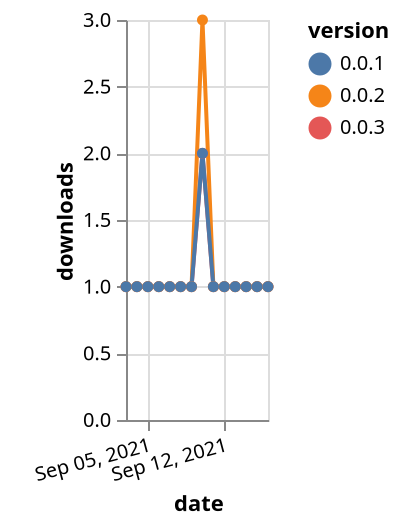 {"$schema": "https://vega.github.io/schema/vega-lite/v5.json", "description": "A simple bar chart with embedded data.", "data": {"values": [{"date": "2021-09-03", "total": 227, "delta": 1, "version": "0.0.3"}, {"date": "2021-09-04", "total": 228, "delta": 1, "version": "0.0.3"}, {"date": "2021-09-05", "total": 229, "delta": 1, "version": "0.0.3"}, {"date": "2021-09-06", "total": 230, "delta": 1, "version": "0.0.3"}, {"date": "2021-09-07", "total": 231, "delta": 1, "version": "0.0.3"}, {"date": "2021-09-08", "total": 232, "delta": 1, "version": "0.0.3"}, {"date": "2021-09-09", "total": 233, "delta": 1, "version": "0.0.3"}, {"date": "2021-09-10", "total": 235, "delta": 2, "version": "0.0.3"}, {"date": "2021-09-11", "total": 236, "delta": 1, "version": "0.0.3"}, {"date": "2021-09-12", "total": 237, "delta": 1, "version": "0.0.3"}, {"date": "2021-09-13", "total": 238, "delta": 1, "version": "0.0.3"}, {"date": "2021-09-14", "total": 239, "delta": 1, "version": "0.0.3"}, {"date": "2021-09-15", "total": 240, "delta": 1, "version": "0.0.3"}, {"date": "2021-09-16", "total": 241, "delta": 1, "version": "0.0.3"}, {"date": "2021-09-03", "total": 360, "delta": 1, "version": "0.0.2"}, {"date": "2021-09-04", "total": 361, "delta": 1, "version": "0.0.2"}, {"date": "2021-09-05", "total": 362, "delta": 1, "version": "0.0.2"}, {"date": "2021-09-06", "total": 363, "delta": 1, "version": "0.0.2"}, {"date": "2021-09-07", "total": 364, "delta": 1, "version": "0.0.2"}, {"date": "2021-09-08", "total": 365, "delta": 1, "version": "0.0.2"}, {"date": "2021-09-09", "total": 366, "delta": 1, "version": "0.0.2"}, {"date": "2021-09-10", "total": 369, "delta": 3, "version": "0.0.2"}, {"date": "2021-09-11", "total": 370, "delta": 1, "version": "0.0.2"}, {"date": "2021-09-12", "total": 371, "delta": 1, "version": "0.0.2"}, {"date": "2021-09-13", "total": 372, "delta": 1, "version": "0.0.2"}, {"date": "2021-09-14", "total": 373, "delta": 1, "version": "0.0.2"}, {"date": "2021-09-15", "total": 374, "delta": 1, "version": "0.0.2"}, {"date": "2021-09-16", "total": 375, "delta": 1, "version": "0.0.2"}, {"date": "2021-09-03", "total": 379, "delta": 1, "version": "0.0.1"}, {"date": "2021-09-04", "total": 380, "delta": 1, "version": "0.0.1"}, {"date": "2021-09-05", "total": 381, "delta": 1, "version": "0.0.1"}, {"date": "2021-09-06", "total": 382, "delta": 1, "version": "0.0.1"}, {"date": "2021-09-07", "total": 383, "delta": 1, "version": "0.0.1"}, {"date": "2021-09-08", "total": 384, "delta": 1, "version": "0.0.1"}, {"date": "2021-09-09", "total": 385, "delta": 1, "version": "0.0.1"}, {"date": "2021-09-10", "total": 387, "delta": 2, "version": "0.0.1"}, {"date": "2021-09-11", "total": 388, "delta": 1, "version": "0.0.1"}, {"date": "2021-09-12", "total": 389, "delta": 1, "version": "0.0.1"}, {"date": "2021-09-13", "total": 390, "delta": 1, "version": "0.0.1"}, {"date": "2021-09-14", "total": 391, "delta": 1, "version": "0.0.1"}, {"date": "2021-09-15", "total": 392, "delta": 1, "version": "0.0.1"}, {"date": "2021-09-16", "total": 393, "delta": 1, "version": "0.0.1"}]}, "width": "container", "mark": {"type": "line", "point": {"filled": true}}, "encoding": {"x": {"field": "date", "type": "temporal", "timeUnit": "yearmonthdate", "title": "date", "axis": {"labelAngle": -15}}, "y": {"field": "delta", "type": "quantitative", "title": "downloads"}, "color": {"field": "version", "type": "nominal"}, "tooltip": {"field": "delta"}}}